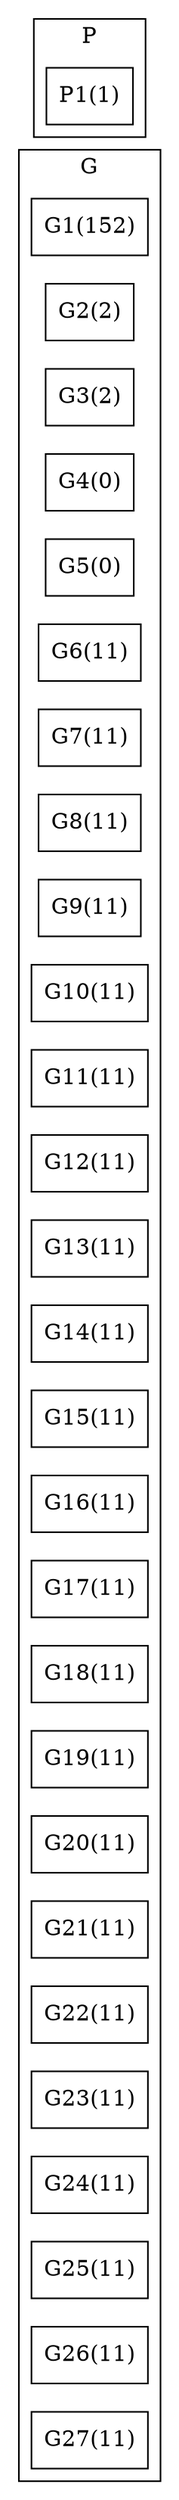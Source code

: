 strict graph BCG {
rankdir=LR;
splines=true;
ranksep="8 equally";
concentrate = true;
node [shape=rectangle];
subgraph cluster_G {
label = "G";
color=black;
rank="same"
G1 [label="G1(152)"];
G2 [label="G2(2)"];
G3 [label="G3(2)"];
G4 [label="G4(0)"];
G5 [label="G5(0)"];
G6 [label="G6(11)"];
G7 [label="G7(11)"];
G8 [label="G8(11)"];
G9 [label="G9(11)"];
G10 [label="G10(11)"];
G11 [label="G11(11)"];
G12 [label="G12(11)"];
G13 [label="G13(11)"];
G14 [label="G14(11)"];
G15 [label="G15(11)"];
G16 [label="G16(11)"];
G17 [label="G17(11)"];
G18 [label="G18(11)"];
G19 [label="G19(11)"];
G20 [label="G20(11)"];
G21 [label="G21(11)"];
G22 [label="G22(11)"];
G23 [label="G23(11)"];
G24 [label="G24(11)"];
G25 [label="G25(11)"];
G26 [label="G26(11)"];
G27 [label="G27(11)"];
}
subgraph cluster_P {
label = "P";
color="black";
rank="same"
P1 [label="P1(1)"];
}
}
